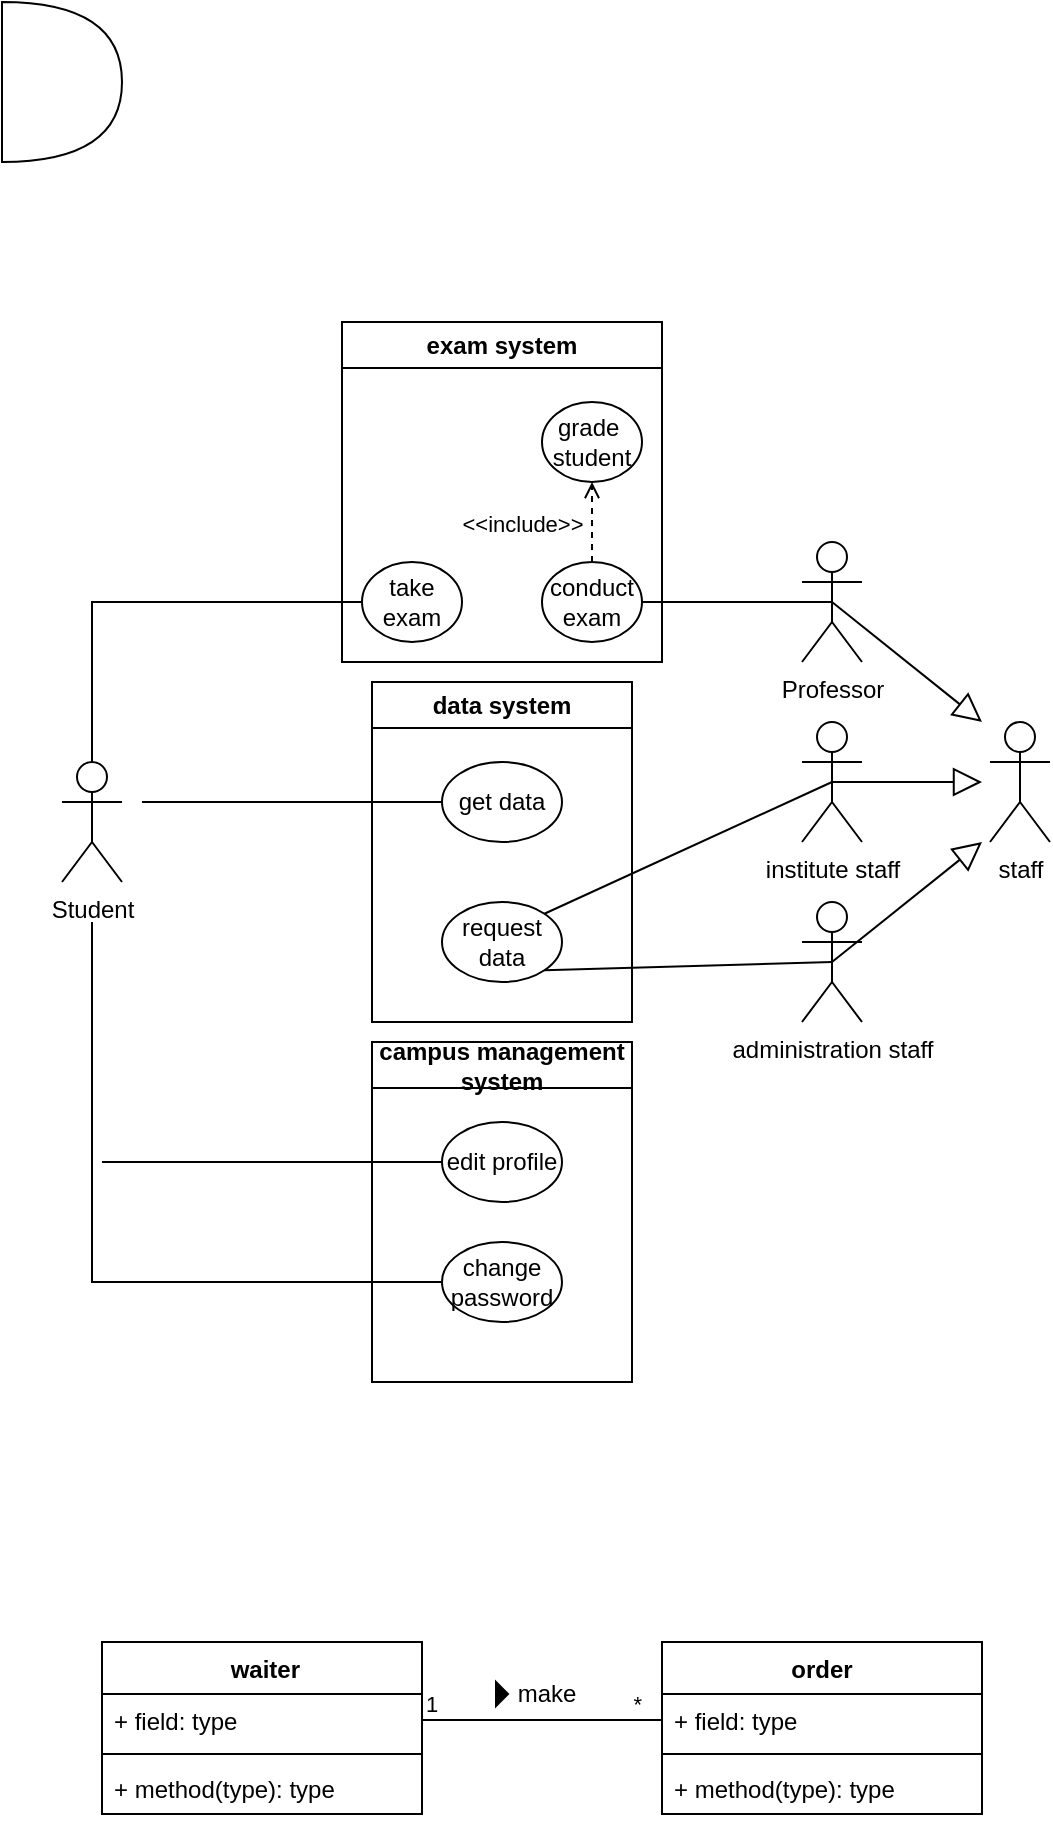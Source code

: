 <mxfile version="26.2.14">
  <diagram id="C5RBs43oDa-KdzZeNtuy" name="Page-1">
    <mxGraphModel dx="1658" dy="1702" grid="1" gridSize="10" guides="1" tooltips="1" connect="1" arrows="1" fold="1" page="1" pageScale="1" pageWidth="827" pageHeight="1169" math="0" shadow="0">
      <root>
        <mxCell id="WIyWlLk6GJQsqaUBKTNV-0" />
        <mxCell id="WIyWlLk6GJQsqaUBKTNV-1" parent="WIyWlLk6GJQsqaUBKTNV-0" />
        <mxCell id="gY9QFZv7XgffQPCjZKAI-8" value="Professor" style="shape=umlActor;verticalLabelPosition=bottom;verticalAlign=top;html=1;textShadow=0;" vertex="1" parent="WIyWlLk6GJQsqaUBKTNV-1">
          <mxGeometry x="390" y="130" width="30" height="60" as="geometry" />
        </mxCell>
        <mxCell id="gY9QFZv7XgffQPCjZKAI-10" value="Student" style="shape=umlActor;verticalLabelPosition=bottom;verticalAlign=top;html=1;" vertex="1" parent="WIyWlLk6GJQsqaUBKTNV-1">
          <mxGeometry x="20" y="240" width="30" height="60" as="geometry" />
        </mxCell>
        <mxCell id="gY9QFZv7XgffQPCjZKAI-11" value="take exam" style="ellipse;whiteSpace=wrap;html=1;" vertex="1" parent="WIyWlLk6GJQsqaUBKTNV-1">
          <mxGeometry x="170" y="140" width="50" height="40" as="geometry" />
        </mxCell>
        <mxCell id="gY9QFZv7XgffQPCjZKAI-13" value="grade&amp;nbsp; student" style="ellipse;whiteSpace=wrap;html=1;" vertex="1" parent="WIyWlLk6GJQsqaUBKTNV-1">
          <mxGeometry x="260" y="60" width="50" height="40" as="geometry" />
        </mxCell>
        <mxCell id="gY9QFZv7XgffQPCjZKAI-19" value="conduct exam" style="ellipse;whiteSpace=wrap;html=1;" vertex="1" parent="WIyWlLk6GJQsqaUBKTNV-1">
          <mxGeometry x="260" y="140" width="50" height="40" as="geometry" />
        </mxCell>
        <mxCell id="gY9QFZv7XgffQPCjZKAI-21" value="&amp;lt;&amp;lt;include&amp;gt;&amp;gt;" style="html=1;verticalAlign=bottom;labelBackgroundColor=none;endArrow=open;endFill=0;dashed=1;rounded=0;exitX=0.5;exitY=0;exitDx=0;exitDy=0;entryX=0.5;entryY=1;entryDx=0;entryDy=0;" edge="1" parent="WIyWlLk6GJQsqaUBKTNV-1" source="gY9QFZv7XgffQPCjZKAI-19" target="gY9QFZv7XgffQPCjZKAI-13">
          <mxGeometry x="-0.5" y="35" width="160" relative="1" as="geometry">
            <mxPoint x="300" y="60" as="sourcePoint" />
            <mxPoint x="460" y="60" as="targetPoint" />
            <mxPoint as="offset" />
          </mxGeometry>
        </mxCell>
        <mxCell id="gY9QFZv7XgffQPCjZKAI-32" value="institute staff" style="shape=umlActor;verticalLabelPosition=bottom;verticalAlign=top;html=1;" vertex="1" parent="WIyWlLk6GJQsqaUBKTNV-1">
          <mxGeometry x="390" y="220" width="30" height="60" as="geometry" />
        </mxCell>
        <mxCell id="gY9QFZv7XgffQPCjZKAI-33" value="administration staff" style="shape=umlActor;verticalLabelPosition=bottom;verticalAlign=top;html=1;" vertex="1" parent="WIyWlLk6GJQsqaUBKTNV-1">
          <mxGeometry x="390" y="310" width="30" height="60" as="geometry" />
        </mxCell>
        <mxCell id="gY9QFZv7XgffQPCjZKAI-40" value="staff" style="shape=umlActor;verticalLabelPosition=bottom;verticalAlign=top;html=1;" vertex="1" parent="WIyWlLk6GJQsqaUBKTNV-1">
          <mxGeometry x="484" y="220" width="30" height="60" as="geometry" />
        </mxCell>
        <mxCell id="gY9QFZv7XgffQPCjZKAI-43" value="" style="edgeStyle=none;html=1;endSize=12;endArrow=block;endFill=0;rounded=0;exitX=0.5;exitY=0.5;exitDx=0;exitDy=0;exitPerimeter=0;" edge="1" parent="WIyWlLk6GJQsqaUBKTNV-1" source="gY9QFZv7XgffQPCjZKAI-8">
          <mxGeometry width="160" relative="1" as="geometry">
            <mxPoint x="410" y="160" as="sourcePoint" />
            <mxPoint x="480" y="220" as="targetPoint" />
          </mxGeometry>
        </mxCell>
        <mxCell id="gY9QFZv7XgffQPCjZKAI-44" value="" style="edgeStyle=none;html=1;endSize=12;endArrow=block;endFill=0;rounded=0;exitX=0.5;exitY=0.5;exitDx=0;exitDy=0;exitPerimeter=0;" edge="1" parent="WIyWlLk6GJQsqaUBKTNV-1" source="gY9QFZv7XgffQPCjZKAI-32">
          <mxGeometry width="160" relative="1" as="geometry">
            <mxPoint x="410" y="250" as="sourcePoint" />
            <mxPoint x="480" y="250" as="targetPoint" />
          </mxGeometry>
        </mxCell>
        <mxCell id="gY9QFZv7XgffQPCjZKAI-45" value="" style="edgeStyle=none;html=1;endSize=12;endArrow=block;endFill=0;rounded=0;exitX=0.5;exitY=0.5;exitDx=0;exitDy=0;exitPerimeter=0;" edge="1" parent="WIyWlLk6GJQsqaUBKTNV-1" source="gY9QFZv7XgffQPCjZKAI-33">
          <mxGeometry width="160" relative="1" as="geometry">
            <mxPoint x="410" y="340" as="sourcePoint" />
            <mxPoint x="480" y="280" as="targetPoint" />
          </mxGeometry>
        </mxCell>
        <mxCell id="gY9QFZv7XgffQPCjZKAI-49" value="" style="endArrow=none;html=1;rounded=0;exitX=1;exitY=0;exitDx=0;exitDy=0;entryX=0.5;entryY=0.5;entryDx=0;entryDy=0;entryPerimeter=0;" edge="1" parent="WIyWlLk6GJQsqaUBKTNV-1" source="gY9QFZv7XgffQPCjZKAI-36" target="gY9QFZv7XgffQPCjZKAI-32">
          <mxGeometry width="50" height="50" relative="1" as="geometry">
            <mxPoint x="330" y="310" as="sourcePoint" />
            <mxPoint x="380" y="250" as="targetPoint" />
          </mxGeometry>
        </mxCell>
        <mxCell id="gY9QFZv7XgffQPCjZKAI-50" value="" style="endArrow=none;html=1;rounded=0;entryX=0.5;entryY=0.5;entryDx=0;entryDy=0;entryPerimeter=0;exitX=1;exitY=0.5;exitDx=0;exitDy=0;" edge="1" parent="WIyWlLk6GJQsqaUBKTNV-1" source="gY9QFZv7XgffQPCjZKAI-19" target="gY9QFZv7XgffQPCjZKAI-8">
          <mxGeometry width="50" height="50" relative="1" as="geometry">
            <mxPoint x="340" y="206" as="sourcePoint" />
            <mxPoint x="390" y="156" as="targetPoint" />
          </mxGeometry>
        </mxCell>
        <mxCell id="gY9QFZv7XgffQPCjZKAI-51" value="" style="endArrow=none;html=1;rounded=0;exitX=0.5;exitY=0;exitDx=0;exitDy=0;exitPerimeter=0;entryX=0;entryY=0.5;entryDx=0;entryDy=0;" edge="1" parent="WIyWlLk6GJQsqaUBKTNV-1" source="gY9QFZv7XgffQPCjZKAI-10" target="gY9QFZv7XgffQPCjZKAI-11">
          <mxGeometry width="50" height="50" relative="1" as="geometry">
            <mxPoint x="110" y="220" as="sourcePoint" />
            <mxPoint x="160" y="170" as="targetPoint" />
            <Array as="points">
              <mxPoint x="35" y="160" />
            </Array>
          </mxGeometry>
        </mxCell>
        <mxCell id="gY9QFZv7XgffQPCjZKAI-52" value="" style="endArrow=none;html=1;rounded=0;exitX=1;exitY=1;exitDx=0;exitDy=0;entryX=0.5;entryY=0.5;entryDx=0;entryDy=0;entryPerimeter=0;" edge="1" parent="WIyWlLk6GJQsqaUBKTNV-1" source="gY9QFZv7XgffQPCjZKAI-36" target="gY9QFZv7XgffQPCjZKAI-33">
          <mxGeometry width="50" height="50" relative="1" as="geometry">
            <mxPoint x="330" y="310" as="sourcePoint" />
            <mxPoint x="380" y="260" as="targetPoint" />
          </mxGeometry>
        </mxCell>
        <mxCell id="gY9QFZv7XgffQPCjZKAI-53" value="data system" style="swimlane;whiteSpace=wrap;html=1;" vertex="1" parent="WIyWlLk6GJQsqaUBKTNV-1">
          <mxGeometry x="175" y="200" width="130" height="170" as="geometry" />
        </mxCell>
        <mxCell id="gY9QFZv7XgffQPCjZKAI-36" value="request data" style="ellipse;whiteSpace=wrap;html=1;" vertex="1" parent="gY9QFZv7XgffQPCjZKAI-53">
          <mxGeometry x="35" y="110" width="60" height="40" as="geometry" />
        </mxCell>
        <mxCell id="gY9QFZv7XgffQPCjZKAI-58" value="get data" style="ellipse;whiteSpace=wrap;html=1;" vertex="1" parent="gY9QFZv7XgffQPCjZKAI-53">
          <mxGeometry x="35" y="40" width="60" height="40" as="geometry" />
        </mxCell>
        <mxCell id="gY9QFZv7XgffQPCjZKAI-54" value="exam system" style="swimlane;whiteSpace=wrap;html=1;" vertex="1" parent="WIyWlLk6GJQsqaUBKTNV-1">
          <mxGeometry x="160" y="20" width="160" height="170" as="geometry" />
        </mxCell>
        <mxCell id="gY9QFZv7XgffQPCjZKAI-59" value="" style="endArrow=none;html=1;rounded=0;entryX=0;entryY=0.5;entryDx=0;entryDy=0;" edge="1" parent="WIyWlLk6GJQsqaUBKTNV-1" target="gY9QFZv7XgffQPCjZKAI-58">
          <mxGeometry width="50" height="50" relative="1" as="geometry">
            <mxPoint x="60" y="260" as="sourcePoint" />
            <mxPoint x="150" y="220" as="targetPoint" />
          </mxGeometry>
        </mxCell>
        <mxCell id="gY9QFZv7XgffQPCjZKAI-60" value="campus management system" style="swimlane;whiteSpace=wrap;html=1;" vertex="1" parent="WIyWlLk6GJQsqaUBKTNV-1">
          <mxGeometry x="175" y="380" width="130" height="170" as="geometry" />
        </mxCell>
        <mxCell id="gY9QFZv7XgffQPCjZKAI-63" value="edit profile" style="ellipse;whiteSpace=wrap;html=1;" vertex="1" parent="gY9QFZv7XgffQPCjZKAI-60">
          <mxGeometry x="35" y="40" width="60" height="40" as="geometry" />
        </mxCell>
        <mxCell id="gY9QFZv7XgffQPCjZKAI-66" value="change password" style="ellipse;whiteSpace=wrap;html=1;" vertex="1" parent="gY9QFZv7XgffQPCjZKAI-60">
          <mxGeometry x="35" y="100" width="60" height="40" as="geometry" />
        </mxCell>
        <mxCell id="gY9QFZv7XgffQPCjZKAI-67" value="" style="endArrow=none;html=1;rounded=0;entryX=0;entryY=0.5;entryDx=0;entryDy=0;" edge="1" parent="WIyWlLk6GJQsqaUBKTNV-1" target="gY9QFZv7XgffQPCjZKAI-66">
          <mxGeometry width="50" height="50" relative="1" as="geometry">
            <mxPoint x="35" y="320" as="sourcePoint" />
            <mxPoint x="310" y="400" as="targetPoint" />
            <Array as="points">
              <mxPoint x="35" y="500" />
              <mxPoint x="100" y="500" />
            </Array>
          </mxGeometry>
        </mxCell>
        <mxCell id="gY9QFZv7XgffQPCjZKAI-69" value="" style="endArrow=none;html=1;rounded=0;entryX=0;entryY=0.5;entryDx=0;entryDy=0;" edge="1" parent="WIyWlLk6GJQsqaUBKTNV-1" target="gY9QFZv7XgffQPCjZKAI-63">
          <mxGeometry width="50" height="50" relative="1" as="geometry">
            <mxPoint x="40" y="440" as="sourcePoint" />
            <mxPoint x="310" y="350" as="targetPoint" />
          </mxGeometry>
        </mxCell>
        <mxCell id="gY9QFZv7XgffQPCjZKAI-71" value="" style="shape=or;whiteSpace=wrap;html=1;" vertex="1" parent="WIyWlLk6GJQsqaUBKTNV-1">
          <mxGeometry x="-10" y="-140" width="60" height="80" as="geometry" />
        </mxCell>
        <mxCell id="gY9QFZv7XgffQPCjZKAI-72" value="&amp;nbsp;waiter" style="swimlane;fontStyle=1;align=center;verticalAlign=top;childLayout=stackLayout;horizontal=1;startSize=26;horizontalStack=0;resizeParent=1;resizeParentMax=0;resizeLast=0;collapsible=1;marginBottom=0;whiteSpace=wrap;html=1;" vertex="1" parent="WIyWlLk6GJQsqaUBKTNV-1">
          <mxGeometry x="40" y="680" width="160" height="86" as="geometry" />
        </mxCell>
        <mxCell id="gY9QFZv7XgffQPCjZKAI-73" value="+ field: type" style="text;strokeColor=none;fillColor=none;align=left;verticalAlign=top;spacingLeft=4;spacingRight=4;overflow=hidden;rotatable=0;points=[[0,0.5],[1,0.5]];portConstraint=eastwest;whiteSpace=wrap;html=1;" vertex="1" parent="gY9QFZv7XgffQPCjZKAI-72">
          <mxGeometry y="26" width="160" height="26" as="geometry" />
        </mxCell>
        <mxCell id="gY9QFZv7XgffQPCjZKAI-74" value="" style="line;strokeWidth=1;fillColor=none;align=left;verticalAlign=middle;spacingTop=-1;spacingLeft=3;spacingRight=3;rotatable=0;labelPosition=right;points=[];portConstraint=eastwest;strokeColor=inherit;" vertex="1" parent="gY9QFZv7XgffQPCjZKAI-72">
          <mxGeometry y="52" width="160" height="8" as="geometry" />
        </mxCell>
        <mxCell id="gY9QFZv7XgffQPCjZKAI-75" value="+ method(type): type" style="text;strokeColor=none;fillColor=none;align=left;verticalAlign=top;spacingLeft=4;spacingRight=4;overflow=hidden;rotatable=0;points=[[0,0.5],[1,0.5]];portConstraint=eastwest;whiteSpace=wrap;html=1;" vertex="1" parent="gY9QFZv7XgffQPCjZKAI-72">
          <mxGeometry y="60" width="160" height="26" as="geometry" />
        </mxCell>
        <mxCell id="gY9QFZv7XgffQPCjZKAI-76" value="order" style="swimlane;fontStyle=1;align=center;verticalAlign=top;childLayout=stackLayout;horizontal=1;startSize=26;horizontalStack=0;resizeParent=1;resizeParentMax=0;resizeLast=0;collapsible=1;marginBottom=0;whiteSpace=wrap;html=1;" vertex="1" parent="WIyWlLk6GJQsqaUBKTNV-1">
          <mxGeometry x="320" y="680" width="160" height="86" as="geometry" />
        </mxCell>
        <mxCell id="gY9QFZv7XgffQPCjZKAI-77" value="+ field: type" style="text;strokeColor=none;fillColor=none;align=left;verticalAlign=top;spacingLeft=4;spacingRight=4;overflow=hidden;rotatable=0;points=[[0,0.5],[1,0.5]];portConstraint=eastwest;whiteSpace=wrap;html=1;" vertex="1" parent="gY9QFZv7XgffQPCjZKAI-76">
          <mxGeometry y="26" width="160" height="26" as="geometry" />
        </mxCell>
        <mxCell id="gY9QFZv7XgffQPCjZKAI-78" value="" style="line;strokeWidth=1;fillColor=none;align=left;verticalAlign=middle;spacingTop=-1;spacingLeft=3;spacingRight=3;rotatable=0;labelPosition=right;points=[];portConstraint=eastwest;strokeColor=inherit;" vertex="1" parent="gY9QFZv7XgffQPCjZKAI-76">
          <mxGeometry y="52" width="160" height="8" as="geometry" />
        </mxCell>
        <mxCell id="gY9QFZv7XgffQPCjZKAI-79" value="+ method(type): type" style="text;strokeColor=none;fillColor=none;align=left;verticalAlign=top;spacingLeft=4;spacingRight=4;overflow=hidden;rotatable=0;points=[[0,0.5],[1,0.5]];portConstraint=eastwest;whiteSpace=wrap;html=1;" vertex="1" parent="gY9QFZv7XgffQPCjZKAI-76">
          <mxGeometry y="60" width="160" height="26" as="geometry" />
        </mxCell>
        <mxCell id="gY9QFZv7XgffQPCjZKAI-86" value="" style="triangle;aspect=fixed;fillColor=strokeColor;" vertex="1" parent="WIyWlLk6GJQsqaUBKTNV-1">
          <mxGeometry x="237" y="700" width="6" height="12" as="geometry" />
        </mxCell>
        <mxCell id="gY9QFZv7XgffQPCjZKAI-88" value="make" style="text;html=1;align=center;verticalAlign=middle;resizable=0;points=[];autosize=1;strokeColor=none;fillColor=none;" vertex="1" parent="WIyWlLk6GJQsqaUBKTNV-1">
          <mxGeometry x="237" y="691" width="50" height="30" as="geometry" />
        </mxCell>
        <mxCell id="gY9QFZv7XgffQPCjZKAI-91" value="" style="endArrow=none;html=1;edgeStyle=orthogonalEdgeStyle;rounded=0;entryX=0;entryY=0.5;entryDx=0;entryDy=0;exitX=1;exitY=0.5;exitDx=0;exitDy=0;" edge="1" parent="WIyWlLk6GJQsqaUBKTNV-1" source="gY9QFZv7XgffQPCjZKAI-73" target="gY9QFZv7XgffQPCjZKAI-77">
          <mxGeometry relative="1" as="geometry">
            <mxPoint x="150" y="850" as="sourcePoint" />
            <mxPoint x="310" y="850" as="targetPoint" />
          </mxGeometry>
        </mxCell>
        <mxCell id="gY9QFZv7XgffQPCjZKAI-92" value="1" style="edgeLabel;resizable=0;html=1;align=left;verticalAlign=bottom;" connectable="0" vertex="1" parent="gY9QFZv7XgffQPCjZKAI-91">
          <mxGeometry x="-1" relative="1" as="geometry" />
        </mxCell>
        <mxCell id="gY9QFZv7XgffQPCjZKAI-93" value="*" style="edgeLabel;resizable=0;html=1;align=right;verticalAlign=bottom;" connectable="0" vertex="1" parent="gY9QFZv7XgffQPCjZKAI-91">
          <mxGeometry x="1" relative="1" as="geometry">
            <mxPoint x="-10" as="offset" />
          </mxGeometry>
        </mxCell>
      </root>
    </mxGraphModel>
  </diagram>
</mxfile>
